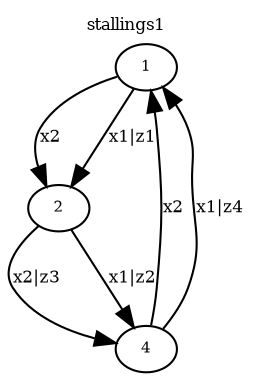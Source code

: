 digraph stallings1 {
"H1v1" [label="1",fontsize=7,width=.01,height=.01];
"H1v1" -> "H1v2" [label="x2",fontsize=8];
"H1v1" -> "H1v2" [label="x1|z1",fontsize=8];
"H1v2" [label="2",fontsize=7,width=.01,height=.01];
"H1v2" -> "H1v4" [label="x2|z3",fontsize=8];
"H1v2" -> "H1v4" [label="x1|z2",fontsize=8];
"H1v4" [label="4",fontsize=7,width=.01,height=.01];
"H1v4" -> "H1v1" [label="x2",fontsize=8];
"H1v4" -> "H1v1" [label="x1|z4",fontsize=8];labelloc="t";fontsize=8;label= "stallings1" ;}
